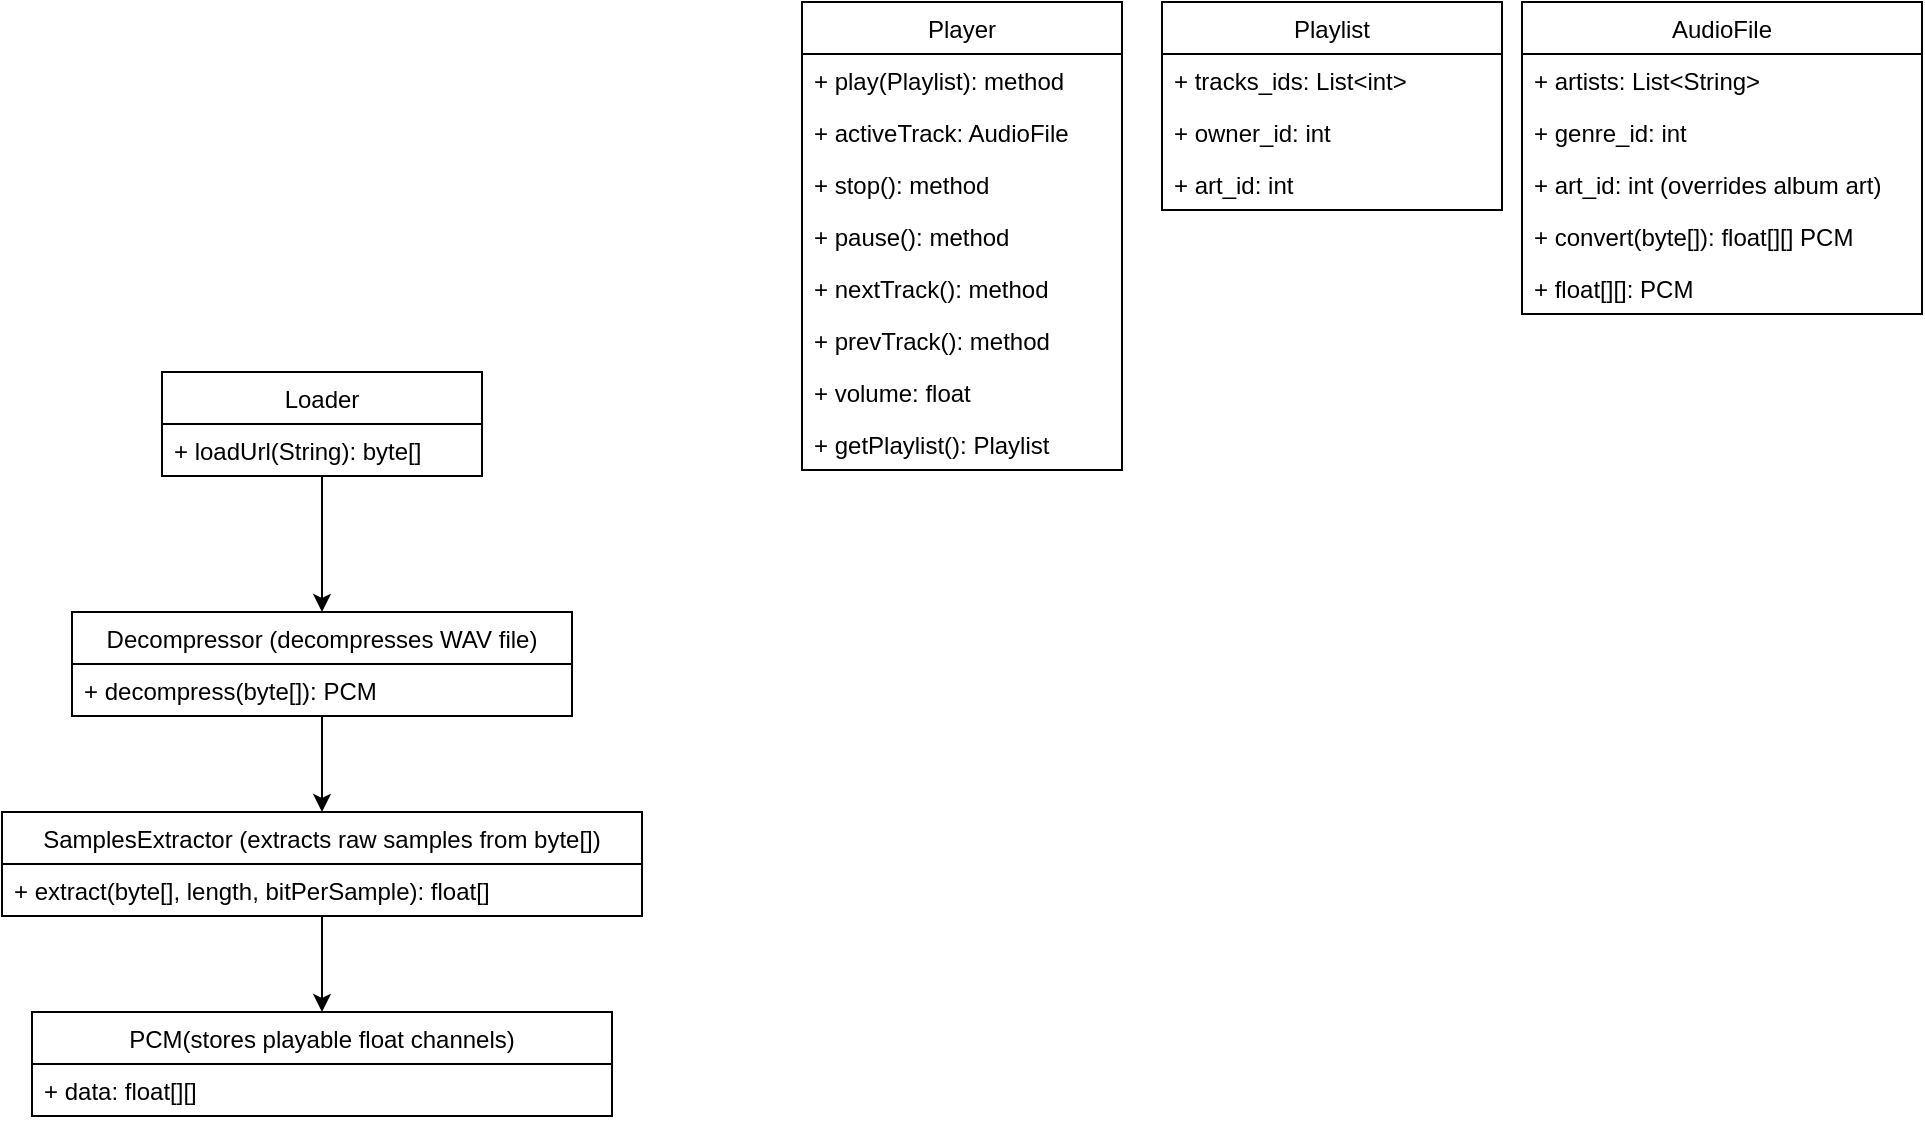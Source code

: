 <mxfile version="13.0.3" type="device"><diagram id="cWzhHDx-Gc2umpBeOtMD" name="Page-1"><mxGraphModel dx="1640" dy="470" grid="1" gridSize="10" guides="1" tooltips="1" connect="1" arrows="1" fold="1" page="1" pageScale="1" pageWidth="827" pageHeight="1169" math="0" shadow="0"><root><mxCell id="0"/><mxCell id="1" parent="0"/><mxCell id="sdz4AZptW4lveV0LypeV-41" style="rounded=0;orthogonalLoop=1;jettySize=auto;html=1;" parent="1" source="sdz4AZptW4lveV0LypeV-31" target="sdz4AZptW4lveV0LypeV-39" edge="1"><mxGeometry relative="1" as="geometry"/></mxCell><mxCell id="sdz4AZptW4lveV0LypeV-42" style="edgeStyle=none;rounded=0;orthogonalLoop=1;jettySize=auto;html=1;" parent="1" source="sdz4AZptW4lveV0LypeV-39" target="sdz4AZptW4lveV0LypeV-35" edge="1"><mxGeometry relative="1" as="geometry"/></mxCell><mxCell id="sdz4AZptW4lveV0LypeV-43" style="edgeStyle=none;rounded=0;orthogonalLoop=1;jettySize=auto;html=1;" parent="1" source="sdz4AZptW4lveV0LypeV-24" target="sdz4AZptW4lveV0LypeV-31" edge="1"><mxGeometry relative="1" as="geometry"/></mxCell><mxCell id="sdz4AZptW4lveV0LypeV-13" value="Player" style="swimlane;fontStyle=0;childLayout=stackLayout;horizontal=1;startSize=26;fillColor=none;horizontalStack=0;resizeParent=1;resizeParentMax=0;resizeLast=0;collapsible=1;marginBottom=0;" parent="1" vertex="1"><mxGeometry x="-60" y="175" width="160" height="234" as="geometry"/></mxCell><mxCell id="sdz4AZptW4lveV0LypeV-14" value="+ play(Playlist): method" style="text;strokeColor=none;fillColor=none;align=left;verticalAlign=top;spacingLeft=4;spacingRight=4;overflow=hidden;rotatable=0;points=[[0,0.5],[1,0.5]];portConstraint=eastwest;" parent="sdz4AZptW4lveV0LypeV-13" vertex="1"><mxGeometry y="26" width="160" height="26" as="geometry"/></mxCell><mxCell id="o2XRSxg2lSGO8zdEt9vc-2" value="+ activeTrack: AudioFile" style="text;strokeColor=none;fillColor=none;align=left;verticalAlign=top;spacingLeft=4;spacingRight=4;overflow=hidden;rotatable=0;points=[[0,0.5],[1,0.5]];portConstraint=eastwest;" vertex="1" parent="sdz4AZptW4lveV0LypeV-13"><mxGeometry y="52" width="160" height="26" as="geometry"/></mxCell><mxCell id="sdz4AZptW4lveV0LypeV-17" value="+ stop(): method" style="text;strokeColor=none;fillColor=none;align=left;verticalAlign=top;spacingLeft=4;spacingRight=4;overflow=hidden;rotatable=0;points=[[0,0.5],[1,0.5]];portConstraint=eastwest;" parent="sdz4AZptW4lveV0LypeV-13" vertex="1"><mxGeometry y="78" width="160" height="26" as="geometry"/></mxCell><mxCell id="sdz4AZptW4lveV0LypeV-18" value="+ pause(): method" style="text;strokeColor=none;fillColor=none;align=left;verticalAlign=top;spacingLeft=4;spacingRight=4;overflow=hidden;rotatable=0;points=[[0,0.5],[1,0.5]];portConstraint=eastwest;" parent="sdz4AZptW4lveV0LypeV-13" vertex="1"><mxGeometry y="104" width="160" height="26" as="geometry"/></mxCell><mxCell id="sdz4AZptW4lveV0LypeV-19" value="+ nextTrack(): method" style="text;strokeColor=none;fillColor=none;align=left;verticalAlign=top;spacingLeft=4;spacingRight=4;overflow=hidden;rotatable=0;points=[[0,0.5],[1,0.5]];portConstraint=eastwest;" parent="sdz4AZptW4lveV0LypeV-13" vertex="1"><mxGeometry y="130" width="160" height="26" as="geometry"/></mxCell><mxCell id="sdz4AZptW4lveV0LypeV-20" value="+ prevTrack(): method" style="text;strokeColor=none;fillColor=none;align=left;verticalAlign=top;spacingLeft=4;spacingRight=4;overflow=hidden;rotatable=0;points=[[0,0.5],[1,0.5]];portConstraint=eastwest;" parent="sdz4AZptW4lveV0LypeV-13" vertex="1"><mxGeometry y="156" width="160" height="26" as="geometry"/></mxCell><mxCell id="sdz4AZptW4lveV0LypeV-23" value="+ volume: float" style="text;strokeColor=none;fillColor=none;align=left;verticalAlign=top;spacingLeft=4;spacingRight=4;overflow=hidden;rotatable=0;points=[[0,0.5],[1,0.5]];portConstraint=eastwest;" parent="sdz4AZptW4lveV0LypeV-13" vertex="1"><mxGeometry y="182" width="160" height="26" as="geometry"/></mxCell><mxCell id="o2XRSxg2lSGO8zdEt9vc-1" value="+ getPlaylist(): Playlist" style="text;strokeColor=none;fillColor=none;align=left;verticalAlign=top;spacingLeft=4;spacingRight=4;overflow=hidden;rotatable=0;points=[[0,0.5],[1,0.5]];portConstraint=eastwest;" vertex="1" parent="sdz4AZptW4lveV0LypeV-13"><mxGeometry y="208" width="160" height="26" as="geometry"/></mxCell><mxCell id="sdz4AZptW4lveV0LypeV-24" value="Loader" style="swimlane;fontStyle=0;childLayout=stackLayout;horizontal=1;startSize=26;fillColor=none;horizontalStack=0;resizeParent=1;resizeParentMax=0;resizeLast=0;collapsible=1;marginBottom=0;" parent="1" vertex="1"><mxGeometry x="-380" y="360" width="160" height="52" as="geometry"/></mxCell><mxCell id="sdz4AZptW4lveV0LypeV-25" value="+ loadUrl(String): byte[]" style="text;strokeColor=none;fillColor=none;align=left;verticalAlign=top;spacingLeft=4;spacingRight=4;overflow=hidden;rotatable=0;points=[[0,0.5],[1,0.5]];portConstraint=eastwest;" parent="sdz4AZptW4lveV0LypeV-24" vertex="1"><mxGeometry y="26" width="160" height="26" as="geometry"/></mxCell><mxCell id="sdz4AZptW4lveV0LypeV-31" value="Decompressor (decompresses WAV file)" style="swimlane;fontStyle=0;childLayout=stackLayout;horizontal=1;startSize=26;fillColor=none;horizontalStack=0;resizeParent=1;resizeParentMax=0;resizeLast=0;collapsible=1;marginBottom=0;" parent="1" vertex="1"><mxGeometry x="-425" y="480" width="250" height="52" as="geometry"/></mxCell><mxCell id="sdz4AZptW4lveV0LypeV-32" value="+ decompress(byte[]): PCM" style="text;strokeColor=none;fillColor=none;align=left;verticalAlign=top;spacingLeft=4;spacingRight=4;overflow=hidden;rotatable=0;points=[[0,0.5],[1,0.5]];portConstraint=eastwest;" parent="sdz4AZptW4lveV0LypeV-31" vertex="1"><mxGeometry y="26" width="250" height="26" as="geometry"/></mxCell><mxCell id="sdz4AZptW4lveV0LypeV-39" value="SamplesExtractor (extracts raw samples from byte[])" style="swimlane;fontStyle=0;childLayout=stackLayout;horizontal=1;startSize=26;fillColor=none;horizontalStack=0;resizeParent=1;resizeParentMax=0;resizeLast=0;collapsible=1;marginBottom=0;" parent="1" vertex="1"><mxGeometry x="-460" y="580" width="320" height="52" as="geometry"><mxRectangle x="330" y="510" width="130" height="26" as="alternateBounds"/></mxGeometry></mxCell><mxCell id="sdz4AZptW4lveV0LypeV-40" value="+ extract(byte[], length, bitPerSample): float[]" style="text;strokeColor=none;fillColor=none;align=left;verticalAlign=top;spacingLeft=4;spacingRight=4;overflow=hidden;rotatable=0;points=[[0,0.5],[1,0.5]];portConstraint=eastwest;" parent="sdz4AZptW4lveV0LypeV-39" vertex="1"><mxGeometry y="26" width="320" height="26" as="geometry"/></mxCell><mxCell id="sdz4AZptW4lveV0LypeV-5" value="Playlist" style="swimlane;fontStyle=0;childLayout=stackLayout;horizontal=1;startSize=26;fillColor=none;horizontalStack=0;resizeParent=1;resizeParentMax=0;resizeLast=0;collapsible=1;marginBottom=0;" parent="1" vertex="1"><mxGeometry x="120" y="175" width="170" height="104" as="geometry"/></mxCell><mxCell id="sdz4AZptW4lveV0LypeV-6" value="+ tracks_ids: List&lt;int&gt;" style="text;strokeColor=none;fillColor=none;align=left;verticalAlign=top;spacingLeft=4;spacingRight=4;overflow=hidden;rotatable=0;points=[[0,0.5],[1,0.5]];portConstraint=eastwest;" parent="sdz4AZptW4lveV0LypeV-5" vertex="1"><mxGeometry y="26" width="170" height="26" as="geometry"/></mxCell><mxCell id="sdz4AZptW4lveV0LypeV-7" value="+ owner_id: int" style="text;strokeColor=none;fillColor=none;align=left;verticalAlign=top;spacingLeft=4;spacingRight=4;overflow=hidden;rotatable=0;points=[[0,0.5],[1,0.5]];portConstraint=eastwest;" parent="sdz4AZptW4lveV0LypeV-5" vertex="1"><mxGeometry y="52" width="170" height="26" as="geometry"/></mxCell><mxCell id="sdz4AZptW4lveV0LypeV-8" value="+ art_id: int" style="text;strokeColor=none;fillColor=none;align=left;verticalAlign=top;spacingLeft=4;spacingRight=4;overflow=hidden;rotatable=0;points=[[0,0.5],[1,0.5]];portConstraint=eastwest;" parent="sdz4AZptW4lveV0LypeV-5" vertex="1"><mxGeometry y="78" width="170" height="26" as="geometry"/></mxCell><mxCell id="sdz4AZptW4lveV0LypeV-9" value="AudioFile" style="swimlane;fontStyle=0;childLayout=stackLayout;horizontal=1;startSize=26;fillColor=none;horizontalStack=0;resizeParent=1;resizeParentMax=0;resizeLast=0;collapsible=1;marginBottom=0;" parent="1" vertex="1"><mxGeometry x="300" y="175" width="200" height="156" as="geometry"/></mxCell><mxCell id="sdz4AZptW4lveV0LypeV-10" value="+ artists: List&lt;String&gt;" style="text;strokeColor=none;fillColor=none;align=left;verticalAlign=top;spacingLeft=4;spacingRight=4;overflow=hidden;rotatable=0;points=[[0,0.5],[1,0.5]];portConstraint=eastwest;" parent="sdz4AZptW4lveV0LypeV-9" vertex="1"><mxGeometry y="26" width="200" height="26" as="geometry"/></mxCell><mxCell id="sdz4AZptW4lveV0LypeV-11" value="+ genre_id: int" style="text;strokeColor=none;fillColor=none;align=left;verticalAlign=top;spacingLeft=4;spacingRight=4;overflow=hidden;rotatable=0;points=[[0,0.5],[1,0.5]];portConstraint=eastwest;" parent="sdz4AZptW4lveV0LypeV-9" vertex="1"><mxGeometry y="52" width="200" height="26" as="geometry"/></mxCell><mxCell id="sdz4AZptW4lveV0LypeV-12" value="+ art_id: int (overrides album art)" style="text;strokeColor=none;fillColor=none;align=left;verticalAlign=top;spacingLeft=4;spacingRight=4;overflow=hidden;rotatable=0;points=[[0,0.5],[1,0.5]];portConstraint=eastwest;" parent="sdz4AZptW4lveV0LypeV-9" vertex="1"><mxGeometry y="78" width="200" height="26" as="geometry"/></mxCell><mxCell id="o2XRSxg2lSGO8zdEt9vc-3" value="+ convert(byte[]): float[][] PCM" style="text;strokeColor=none;fillColor=none;align=left;verticalAlign=top;spacingLeft=4;spacingRight=4;overflow=hidden;rotatable=0;points=[[0,0.5],[1,0.5]];portConstraint=eastwest;" vertex="1" parent="sdz4AZptW4lveV0LypeV-9"><mxGeometry y="104" width="200" height="26" as="geometry"/></mxCell><mxCell id="o2XRSxg2lSGO8zdEt9vc-4" value="+ float[][]: PCM" style="text;strokeColor=none;fillColor=none;align=left;verticalAlign=top;spacingLeft=4;spacingRight=4;overflow=hidden;rotatable=0;points=[[0,0.5],[1,0.5]];portConstraint=eastwest;" vertex="1" parent="sdz4AZptW4lveV0LypeV-9"><mxGeometry y="130" width="200" height="26" as="geometry"/></mxCell><mxCell id="sdz4AZptW4lveV0LypeV-35" value="PCM(stores playable float channels)" style="swimlane;fontStyle=0;childLayout=stackLayout;horizontal=1;startSize=26;fillColor=none;horizontalStack=0;resizeParent=1;resizeParentMax=0;resizeLast=0;collapsible=1;marginBottom=0;" parent="1" vertex="1"><mxGeometry x="-445" y="680" width="290" height="52" as="geometry"/></mxCell><mxCell id="sdz4AZptW4lveV0LypeV-36" value="+ data: float[][]" style="text;strokeColor=none;fillColor=none;align=left;verticalAlign=top;spacingLeft=4;spacingRight=4;overflow=hidden;rotatable=0;points=[[0,0.5],[1,0.5]];portConstraint=eastwest;" parent="sdz4AZptW4lveV0LypeV-35" vertex="1"><mxGeometry y="26" width="290" height="26" as="geometry"/></mxCell></root></mxGraphModel></diagram></mxfile>